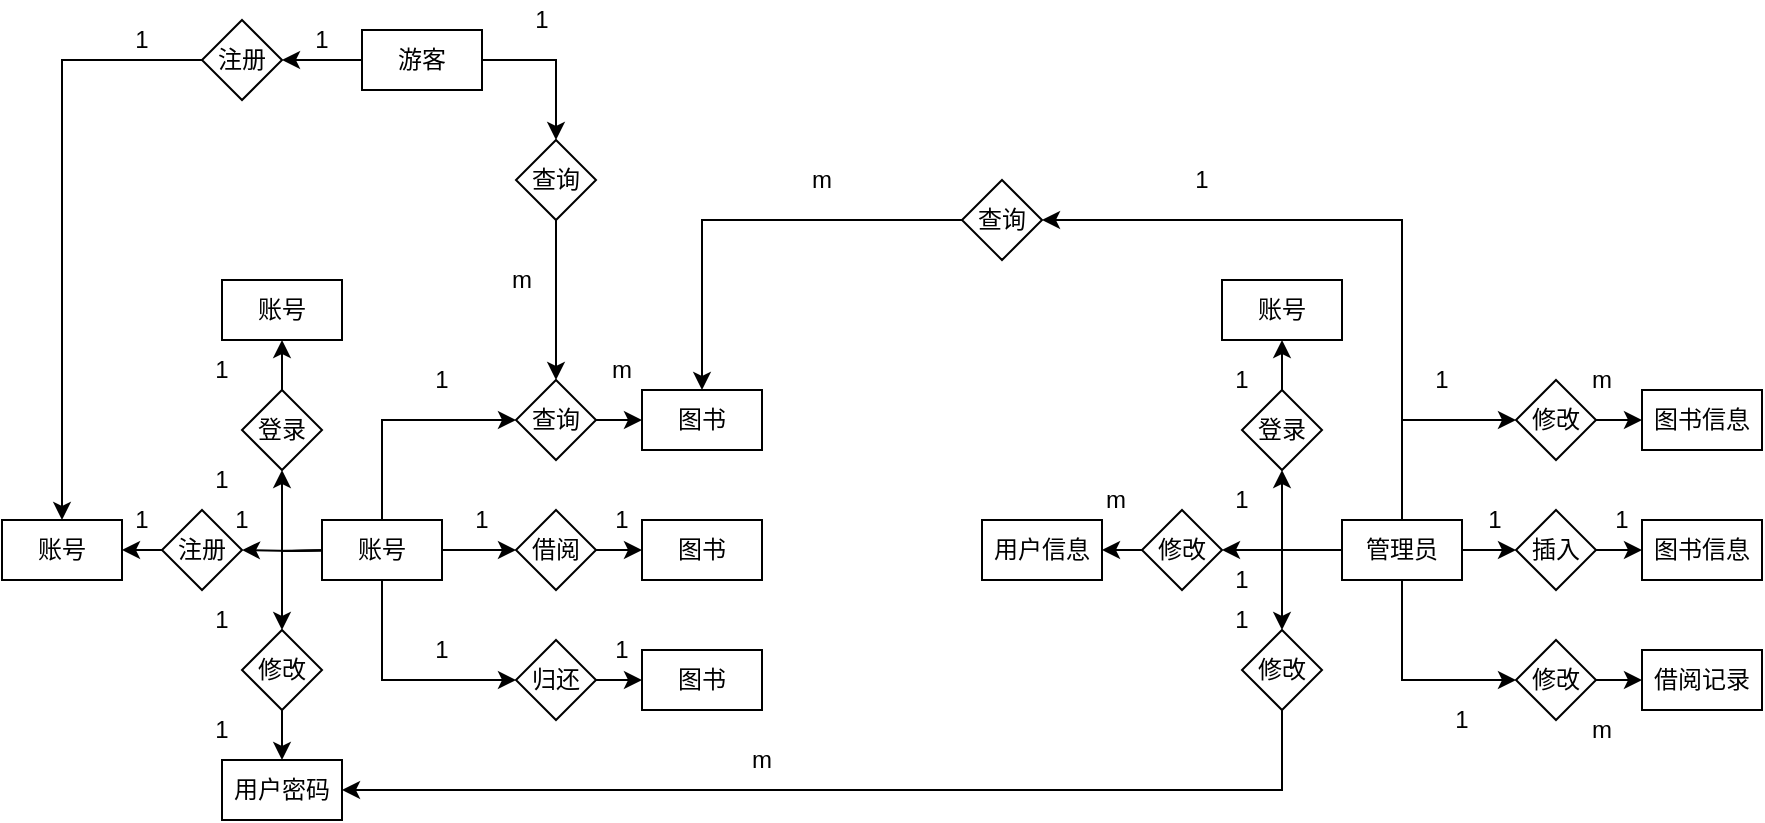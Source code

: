 <mxfile version="12.4.9" type="github"><diagram id="0N1bxl64S3HjaluRlnwy" name="Page-1"><mxGraphModel dx="980" dy="1603" grid="1" gridSize="10" guides="1" tooltips="1" connect="1" arrows="1" fold="1" page="1" pageScale="1" pageWidth="850" pageHeight="1100" math="0" shadow="0"><root><mxCell id="0"/><mxCell id="1" parent="0"/><mxCell id="MYA3_TibbV88ldz-a4rb-6" style="edgeStyle=orthogonalEdgeStyle;rounded=0;orthogonalLoop=1;jettySize=auto;html=1;exitX=1;exitY=0.5;exitDx=0;exitDy=0;entryX=0;entryY=0.5;entryDx=0;entryDy=0;" edge="1" parent="1" source="MYA3_TibbV88ldz-a4rb-59" target="MYA3_TibbV88ldz-a4rb-4"><mxGeometry relative="1" as="geometry"><mxPoint x="280" y="215" as="sourcePoint"/></mxGeometry></mxCell><mxCell id="MYA3_TibbV88ldz-a4rb-20" style="edgeStyle=orthogonalEdgeStyle;rounded=0;orthogonalLoop=1;jettySize=auto;html=1;exitX=0;exitY=0.5;exitDx=0;exitDy=0;entryX=0.5;entryY=1;entryDx=0;entryDy=0;" edge="1" parent="1" target="MYA3_TibbV88ldz-a4rb-19"><mxGeometry relative="1" as="geometry"><mxPoint x="220" y="215" as="sourcePoint"/></mxGeometry></mxCell><mxCell id="MYA3_TibbV88ldz-a4rb-24" style="edgeStyle=orthogonalEdgeStyle;rounded=0;orthogonalLoop=1;jettySize=auto;html=1;exitX=0;exitY=0.5;exitDx=0;exitDy=0;entryX=0.5;entryY=0;entryDx=0;entryDy=0;" edge="1" parent="1" target="MYA3_TibbV88ldz-a4rb-23"><mxGeometry relative="1" as="geometry"><mxPoint x="220" y="215" as="sourcePoint"/></mxGeometry></mxCell><mxCell id="MYA3_TibbV88ldz-a4rb-32" style="edgeStyle=orthogonalEdgeStyle;rounded=0;orthogonalLoop=1;jettySize=auto;html=1;exitX=0;exitY=0.5;exitDx=0;exitDy=0;entryX=1;entryY=0.5;entryDx=0;entryDy=0;" edge="1" parent="1" target="MYA3_TibbV88ldz-a4rb-30"><mxGeometry relative="1" as="geometry"><mxPoint x="220" y="215" as="sourcePoint"/></mxGeometry></mxCell><mxCell id="MYA3_TibbV88ldz-a4rb-3" value="图书" style="rounded=0;whiteSpace=wrap;html=1;" vertex="1" parent="1"><mxGeometry x="370" y="200" width="60" height="30" as="geometry"/></mxCell><mxCell id="MYA3_TibbV88ldz-a4rb-7" style="edgeStyle=orthogonalEdgeStyle;rounded=0;orthogonalLoop=1;jettySize=auto;html=1;exitX=1;exitY=0.5;exitDx=0;exitDy=0;entryX=0;entryY=0.5;entryDx=0;entryDy=0;" edge="1" parent="1" source="MYA3_TibbV88ldz-a4rb-4" target="MYA3_TibbV88ldz-a4rb-3"><mxGeometry relative="1" as="geometry"/></mxCell><mxCell id="MYA3_TibbV88ldz-a4rb-4" value="借阅" style="rhombus;whiteSpace=wrap;html=1;" vertex="1" parent="1"><mxGeometry x="307" y="195" width="40" height="40" as="geometry"/></mxCell><mxCell id="MYA3_TibbV88ldz-a4rb-12" style="edgeStyle=orthogonalEdgeStyle;rounded=0;orthogonalLoop=1;jettySize=auto;html=1;exitX=1;exitY=0.5;exitDx=0;exitDy=0;entryX=0;entryY=0.5;entryDx=0;entryDy=0;" edge="1" parent="1" source="MYA3_TibbV88ldz-a4rb-8" target="MYA3_TibbV88ldz-a4rb-11"><mxGeometry relative="1" as="geometry"/></mxCell><mxCell id="MYA3_TibbV88ldz-a4rb-8" value="归还" style="rhombus;whiteSpace=wrap;html=1;" vertex="1" parent="1"><mxGeometry x="307" y="260" width="40" height="40" as="geometry"/></mxCell><mxCell id="MYA3_TibbV88ldz-a4rb-11" value="图书" style="rounded=0;whiteSpace=wrap;html=1;" vertex="1" parent="1"><mxGeometry x="370" y="265" width="60" height="30" as="geometry"/></mxCell><mxCell id="MYA3_TibbV88ldz-a4rb-17" style="edgeStyle=orthogonalEdgeStyle;rounded=0;orthogonalLoop=1;jettySize=auto;html=1;exitX=1;exitY=0.5;exitDx=0;exitDy=0;" edge="1" parent="1" source="MYA3_TibbV88ldz-a4rb-15" target="MYA3_TibbV88ldz-a4rb-16"><mxGeometry relative="1" as="geometry"/></mxCell><mxCell id="MYA3_TibbV88ldz-a4rb-15" value="查询" style="rhombus;whiteSpace=wrap;html=1;" vertex="1" parent="1"><mxGeometry x="307" y="130" width="40" height="40" as="geometry"/></mxCell><mxCell id="MYA3_TibbV88ldz-a4rb-16" value="图书" style="rounded=0;whiteSpace=wrap;html=1;" vertex="1" parent="1"><mxGeometry x="370" y="135" width="60" height="30" as="geometry"/></mxCell><mxCell id="MYA3_TibbV88ldz-a4rb-22" style="edgeStyle=orthogonalEdgeStyle;rounded=0;orthogonalLoop=1;jettySize=auto;html=1;exitX=0.5;exitY=0;exitDx=0;exitDy=0;entryX=0.5;entryY=1;entryDx=0;entryDy=0;" edge="1" parent="1" source="MYA3_TibbV88ldz-a4rb-19" target="MYA3_TibbV88ldz-a4rb-21"><mxGeometry relative="1" as="geometry"/></mxCell><mxCell id="MYA3_TibbV88ldz-a4rb-19" value="登录" style="rhombus;whiteSpace=wrap;html=1;" vertex="1" parent="1"><mxGeometry x="170" y="135" width="40" height="40" as="geometry"/></mxCell><mxCell id="MYA3_TibbV88ldz-a4rb-21" value="账号" style="rounded=0;whiteSpace=wrap;html=1;" vertex="1" parent="1"><mxGeometry x="160" y="80" width="60" height="30" as="geometry"/></mxCell><mxCell id="MYA3_TibbV88ldz-a4rb-26" style="edgeStyle=orthogonalEdgeStyle;rounded=0;orthogonalLoop=1;jettySize=auto;html=1;exitX=0.5;exitY=1;exitDx=0;exitDy=0;entryX=0.5;entryY=0;entryDx=0;entryDy=0;" edge="1" parent="1" source="MYA3_TibbV88ldz-a4rb-23" target="MYA3_TibbV88ldz-a4rb-25"><mxGeometry relative="1" as="geometry"/></mxCell><mxCell id="MYA3_TibbV88ldz-a4rb-23" value="修改" style="rhombus;whiteSpace=wrap;html=1;" vertex="1" parent="1"><mxGeometry x="170" y="255" width="40" height="40" as="geometry"/></mxCell><mxCell id="MYA3_TibbV88ldz-a4rb-25" value="用户密码" style="rounded=0;whiteSpace=wrap;html=1;" vertex="1" parent="1"><mxGeometry x="160" y="320" width="60" height="30" as="geometry"/></mxCell><mxCell id="MYA3_TibbV88ldz-a4rb-27" value="账号" style="rounded=0;whiteSpace=wrap;html=1;" vertex="1" parent="1"><mxGeometry x="50" y="200" width="60" height="30" as="geometry"/></mxCell><mxCell id="MYA3_TibbV88ldz-a4rb-93" style="edgeStyle=orthogonalEdgeStyle;rounded=0;orthogonalLoop=1;jettySize=auto;html=1;exitX=0.5;exitY=0;exitDx=0;exitDy=0;entryX=0;entryY=0.5;entryDx=0;entryDy=0;" edge="1" parent="1" source="MYA3_TibbV88ldz-a4rb-59" target="MYA3_TibbV88ldz-a4rb-15"><mxGeometry relative="1" as="geometry"/></mxCell><mxCell id="MYA3_TibbV88ldz-a4rb-94" style="edgeStyle=orthogonalEdgeStyle;rounded=0;orthogonalLoop=1;jettySize=auto;html=1;exitX=0.5;exitY=1;exitDx=0;exitDy=0;entryX=0;entryY=0.5;entryDx=0;entryDy=0;" edge="1" parent="1" source="MYA3_TibbV88ldz-a4rb-59" target="MYA3_TibbV88ldz-a4rb-8"><mxGeometry relative="1" as="geometry"/></mxCell><mxCell id="MYA3_TibbV88ldz-a4rb-59" value="账号" style="rounded=0;whiteSpace=wrap;html=1;" vertex="1" parent="1"><mxGeometry x="210" y="200" width="60" height="30" as="geometry"/></mxCell><mxCell id="MYA3_TibbV88ldz-a4rb-33" style="edgeStyle=orthogonalEdgeStyle;rounded=0;orthogonalLoop=1;jettySize=auto;html=1;exitX=0;exitY=0.5;exitDx=0;exitDy=0;entryX=1;entryY=0.5;entryDx=0;entryDy=0;" edge="1" parent="1" source="MYA3_TibbV88ldz-a4rb-30" target="MYA3_TibbV88ldz-a4rb-27"><mxGeometry relative="1" as="geometry"/></mxCell><mxCell id="MYA3_TibbV88ldz-a4rb-30" value="注册" style="rhombus;whiteSpace=wrap;html=1;" vertex="1" parent="1"><mxGeometry x="130" y="195" width="40" height="40" as="geometry"/></mxCell><mxCell id="MYA3_TibbV88ldz-a4rb-34" style="edgeStyle=orthogonalEdgeStyle;rounded=0;orthogonalLoop=1;jettySize=auto;html=1;exitX=1;exitY=0.5;exitDx=0;exitDy=0;entryX=0;entryY=0.5;entryDx=0;entryDy=0;" edge="1" parent="1" source="MYA3_TibbV88ldz-a4rb-40" target="MYA3_TibbV88ldz-a4rb-43"><mxGeometry relative="1" as="geometry"/></mxCell><mxCell id="MYA3_TibbV88ldz-a4rb-35" style="edgeStyle=orthogonalEdgeStyle;rounded=0;orthogonalLoop=1;jettySize=auto;html=1;exitX=0.5;exitY=1;exitDx=0;exitDy=0;entryX=0;entryY=0.5;entryDx=0;entryDy=0;" edge="1" parent="1" source="MYA3_TibbV88ldz-a4rb-40" target="MYA3_TibbV88ldz-a4rb-45"><mxGeometry relative="1" as="geometry"/></mxCell><mxCell id="MYA3_TibbV88ldz-a4rb-36" style="edgeStyle=orthogonalEdgeStyle;rounded=0;orthogonalLoop=1;jettySize=auto;html=1;exitX=0.5;exitY=0;exitDx=0;exitDy=0;entryX=0;entryY=0.5;entryDx=0;entryDy=0;" edge="1" parent="1" source="MYA3_TibbV88ldz-a4rb-40" target="MYA3_TibbV88ldz-a4rb-48"><mxGeometry relative="1" as="geometry"/></mxCell><mxCell id="MYA3_TibbV88ldz-a4rb-37" style="edgeStyle=orthogonalEdgeStyle;rounded=0;orthogonalLoop=1;jettySize=auto;html=1;exitX=0;exitY=0.5;exitDx=0;exitDy=0;entryX=0.5;entryY=1;entryDx=0;entryDy=0;" edge="1" parent="1" source="MYA3_TibbV88ldz-a4rb-40" target="MYA3_TibbV88ldz-a4rb-51"><mxGeometry relative="1" as="geometry"/></mxCell><mxCell id="MYA3_TibbV88ldz-a4rb-38" style="edgeStyle=orthogonalEdgeStyle;rounded=0;orthogonalLoop=1;jettySize=auto;html=1;exitX=0;exitY=0.5;exitDx=0;exitDy=0;entryX=0.5;entryY=0;entryDx=0;entryDy=0;" edge="1" parent="1" source="MYA3_TibbV88ldz-a4rb-40" target="MYA3_TibbV88ldz-a4rb-54"><mxGeometry relative="1" as="geometry"/></mxCell><mxCell id="MYA3_TibbV88ldz-a4rb-148" style="edgeStyle=orthogonalEdgeStyle;rounded=0;orthogonalLoop=1;jettySize=auto;html=1;exitX=0;exitY=0.5;exitDx=0;exitDy=0;entryX=1;entryY=0.5;entryDx=0;entryDy=0;" edge="1" parent="1" source="MYA3_TibbV88ldz-a4rb-40" target="MYA3_TibbV88ldz-a4rb-61"><mxGeometry relative="1" as="geometry"/></mxCell><mxCell id="MYA3_TibbV88ldz-a4rb-156" style="edgeStyle=orthogonalEdgeStyle;rounded=0;orthogonalLoop=1;jettySize=auto;html=1;exitX=0.5;exitY=0;exitDx=0;exitDy=0;entryX=1;entryY=0.5;entryDx=0;entryDy=0;" edge="1" parent="1" source="MYA3_TibbV88ldz-a4rb-40" target="MYA3_TibbV88ldz-a4rb-151"><mxGeometry relative="1" as="geometry"/></mxCell><mxCell id="MYA3_TibbV88ldz-a4rb-40" value="管理员" style="rounded=0;whiteSpace=wrap;html=1;" vertex="1" parent="1"><mxGeometry x="720" y="200" width="60" height="30" as="geometry"/></mxCell><mxCell id="MYA3_TibbV88ldz-a4rb-41" value="图书信息" style="rounded=0;whiteSpace=wrap;html=1;" vertex="1" parent="1"><mxGeometry x="870" y="200" width="60" height="30" as="geometry"/></mxCell><mxCell id="MYA3_TibbV88ldz-a4rb-42" style="edgeStyle=orthogonalEdgeStyle;rounded=0;orthogonalLoop=1;jettySize=auto;html=1;exitX=1;exitY=0.5;exitDx=0;exitDy=0;entryX=0;entryY=0.5;entryDx=0;entryDy=0;" edge="1" parent="1" source="MYA3_TibbV88ldz-a4rb-43" target="MYA3_TibbV88ldz-a4rb-41"><mxGeometry relative="1" as="geometry"/></mxCell><mxCell id="MYA3_TibbV88ldz-a4rb-43" value="插入" style="rhombus;whiteSpace=wrap;html=1;" vertex="1" parent="1"><mxGeometry x="807" y="195" width="40" height="40" as="geometry"/></mxCell><mxCell id="MYA3_TibbV88ldz-a4rb-44" style="edgeStyle=orthogonalEdgeStyle;rounded=0;orthogonalLoop=1;jettySize=auto;html=1;exitX=1;exitY=0.5;exitDx=0;exitDy=0;entryX=0;entryY=0.5;entryDx=0;entryDy=0;" edge="1" parent="1" source="MYA3_TibbV88ldz-a4rb-45" target="MYA3_TibbV88ldz-a4rb-46"><mxGeometry relative="1" as="geometry"/></mxCell><mxCell id="MYA3_TibbV88ldz-a4rb-45" value="修改" style="rhombus;whiteSpace=wrap;html=1;" vertex="1" parent="1"><mxGeometry x="807" y="260" width="40" height="40" as="geometry"/></mxCell><mxCell id="MYA3_TibbV88ldz-a4rb-46" value="借阅记录" style="rounded=0;whiteSpace=wrap;html=1;" vertex="1" parent="1"><mxGeometry x="870" y="265" width="60" height="30" as="geometry"/></mxCell><mxCell id="MYA3_TibbV88ldz-a4rb-47" style="edgeStyle=orthogonalEdgeStyle;rounded=0;orthogonalLoop=1;jettySize=auto;html=1;exitX=1;exitY=0.5;exitDx=0;exitDy=0;" edge="1" parent="1" source="MYA3_TibbV88ldz-a4rb-48" target="MYA3_TibbV88ldz-a4rb-49"><mxGeometry relative="1" as="geometry"/></mxCell><mxCell id="MYA3_TibbV88ldz-a4rb-48" value="修改" style="rhombus;whiteSpace=wrap;html=1;" vertex="1" parent="1"><mxGeometry x="807" y="130" width="40" height="40" as="geometry"/></mxCell><mxCell id="MYA3_TibbV88ldz-a4rb-49" value="图书信息" style="rounded=0;whiteSpace=wrap;html=1;" vertex="1" parent="1"><mxGeometry x="870" y="135" width="60" height="30" as="geometry"/></mxCell><mxCell id="MYA3_TibbV88ldz-a4rb-50" style="edgeStyle=orthogonalEdgeStyle;rounded=0;orthogonalLoop=1;jettySize=auto;html=1;exitX=0.5;exitY=0;exitDx=0;exitDy=0;entryX=0.5;entryY=1;entryDx=0;entryDy=0;" edge="1" parent="1" source="MYA3_TibbV88ldz-a4rb-51" target="MYA3_TibbV88ldz-a4rb-52"><mxGeometry relative="1" as="geometry"/></mxCell><mxCell id="MYA3_TibbV88ldz-a4rb-51" value="登录" style="rhombus;whiteSpace=wrap;html=1;" vertex="1" parent="1"><mxGeometry x="670" y="135" width="40" height="40" as="geometry"/></mxCell><mxCell id="MYA3_TibbV88ldz-a4rb-52" value="账号" style="rounded=0;whiteSpace=wrap;html=1;" vertex="1" parent="1"><mxGeometry x="660" y="80" width="60" height="30" as="geometry"/></mxCell><mxCell id="MYA3_TibbV88ldz-a4rb-159" style="edgeStyle=orthogonalEdgeStyle;rounded=0;orthogonalLoop=1;jettySize=auto;html=1;exitX=0.5;exitY=1;exitDx=0;exitDy=0;entryX=1;entryY=0.5;entryDx=0;entryDy=0;" edge="1" parent="1" source="MYA3_TibbV88ldz-a4rb-54" target="MYA3_TibbV88ldz-a4rb-25"><mxGeometry relative="1" as="geometry"/></mxCell><mxCell id="MYA3_TibbV88ldz-a4rb-54" value="修改" style="rhombus;whiteSpace=wrap;html=1;" vertex="1" parent="1"><mxGeometry x="670" y="255" width="40" height="40" as="geometry"/></mxCell><mxCell id="MYA3_TibbV88ldz-a4rb-64" style="edgeStyle=orthogonalEdgeStyle;rounded=0;orthogonalLoop=1;jettySize=auto;html=1;exitX=0;exitY=0.5;exitDx=0;exitDy=0;entryX=1;entryY=0.5;entryDx=0;entryDy=0;" edge="1" parent="1" source="MYA3_TibbV88ldz-a4rb-61" target="MYA3_TibbV88ldz-a4rb-62"><mxGeometry relative="1" as="geometry"/></mxCell><mxCell id="MYA3_TibbV88ldz-a4rb-61" value="修改" style="rhombus;whiteSpace=wrap;html=1;" vertex="1" parent="1"><mxGeometry x="620" y="195" width="40" height="40" as="geometry"/></mxCell><mxCell id="MYA3_TibbV88ldz-a4rb-62" value="用户信息" style="rounded=0;whiteSpace=wrap;html=1;" vertex="1" parent="1"><mxGeometry x="540" y="200" width="60" height="30" as="geometry"/></mxCell><mxCell id="MYA3_TibbV88ldz-a4rb-96" style="edgeStyle=orthogonalEdgeStyle;rounded=0;orthogonalLoop=1;jettySize=auto;html=1;exitX=0;exitY=0.5;exitDx=0;exitDy=0;entryX=1;entryY=0.5;entryDx=0;entryDy=0;" edge="1" parent="1" source="MYA3_TibbV88ldz-a4rb-89" target="MYA3_TibbV88ldz-a4rb-91"><mxGeometry relative="1" as="geometry"/></mxCell><mxCell id="MYA3_TibbV88ldz-a4rb-171" style="edgeStyle=orthogonalEdgeStyle;rounded=0;orthogonalLoop=1;jettySize=auto;html=1;exitX=1;exitY=0.5;exitDx=0;exitDy=0;entryX=0.5;entryY=0;entryDx=0;entryDy=0;" edge="1" parent="1" source="MYA3_TibbV88ldz-a4rb-89" target="MYA3_TibbV88ldz-a4rb-166"><mxGeometry relative="1" as="geometry"/></mxCell><mxCell id="MYA3_TibbV88ldz-a4rb-89" value="游客" style="rounded=0;whiteSpace=wrap;html=1;" vertex="1" parent="1"><mxGeometry x="230" y="-45" width="60" height="30" as="geometry"/></mxCell><mxCell id="MYA3_TibbV88ldz-a4rb-165" style="edgeStyle=orthogonalEdgeStyle;rounded=0;orthogonalLoop=1;jettySize=auto;html=1;exitX=0;exitY=0.5;exitDx=0;exitDy=0;entryX=0.5;entryY=0;entryDx=0;entryDy=0;" edge="1" parent="1" source="MYA3_TibbV88ldz-a4rb-91" target="MYA3_TibbV88ldz-a4rb-27"><mxGeometry relative="1" as="geometry"/></mxCell><mxCell id="MYA3_TibbV88ldz-a4rb-91" value="注册" style="rhombus;whiteSpace=wrap;html=1;" vertex="1" parent="1"><mxGeometry x="150" y="-50" width="40" height="40" as="geometry"/></mxCell><mxCell id="MYA3_TibbV88ldz-a4rb-101" value="1" style="text;html=1;strokeColor=none;fillColor=none;align=center;verticalAlign=middle;whiteSpace=wrap;rounded=0;" vertex="1" parent="1"><mxGeometry x="100" y="190" width="40" height="20" as="geometry"/></mxCell><mxCell id="MYA3_TibbV88ldz-a4rb-104" value="1" style="text;html=1;strokeColor=none;fillColor=none;align=center;verticalAlign=middle;whiteSpace=wrap;rounded=0;" vertex="1" parent="1"><mxGeometry x="270" y="190" width="40" height="20" as="geometry"/></mxCell><mxCell id="MYA3_TibbV88ldz-a4rb-105" value="1" style="text;html=1;strokeColor=none;fillColor=none;align=center;verticalAlign=middle;whiteSpace=wrap;rounded=0;" vertex="1" parent="1"><mxGeometry x="340" y="190" width="40" height="20" as="geometry"/></mxCell><mxCell id="MYA3_TibbV88ldz-a4rb-106" value="1" style="text;html=1;strokeColor=none;fillColor=none;align=center;verticalAlign=middle;whiteSpace=wrap;rounded=0;" vertex="1" parent="1"><mxGeometry x="250" y="255" width="40" height="20" as="geometry"/></mxCell><mxCell id="MYA3_TibbV88ldz-a4rb-107" value="1" style="text;html=1;strokeColor=none;fillColor=none;align=center;verticalAlign=middle;whiteSpace=wrap;rounded=0;" vertex="1" parent="1"><mxGeometry x="340" y="255" width="40" height="20" as="geometry"/></mxCell><mxCell id="MYA3_TibbV88ldz-a4rb-108" value="1" style="text;html=1;strokeColor=none;fillColor=none;align=center;verticalAlign=middle;whiteSpace=wrap;rounded=0;" vertex="1" parent="1"><mxGeometry x="250" y="120" width="40" height="20" as="geometry"/></mxCell><mxCell id="MYA3_TibbV88ldz-a4rb-109" value="m" style="text;html=1;strokeColor=none;fillColor=none;align=center;verticalAlign=middle;whiteSpace=wrap;rounded=0;" vertex="1" parent="1"><mxGeometry x="340" y="115" width="40" height="20" as="geometry"/></mxCell><mxCell id="MYA3_TibbV88ldz-a4rb-113" value="1" style="text;html=1;strokeColor=none;fillColor=none;align=center;verticalAlign=middle;whiteSpace=wrap;rounded=0;" vertex="1" parent="1"><mxGeometry x="140" y="170" width="40" height="20" as="geometry"/></mxCell><mxCell id="MYA3_TibbV88ldz-a4rb-114" value="1" style="text;html=1;strokeColor=none;fillColor=none;align=center;verticalAlign=middle;whiteSpace=wrap;rounded=0;" vertex="1" parent="1"><mxGeometry x="140" y="115" width="40" height="20" as="geometry"/></mxCell><mxCell id="MYA3_TibbV88ldz-a4rb-115" value="1" style="text;html=1;strokeColor=none;fillColor=none;align=center;verticalAlign=middle;whiteSpace=wrap;rounded=0;" vertex="1" parent="1"><mxGeometry x="140" y="240" width="40" height="20" as="geometry"/></mxCell><mxCell id="MYA3_TibbV88ldz-a4rb-116" value="1" style="text;html=1;strokeColor=none;fillColor=none;align=center;verticalAlign=middle;whiteSpace=wrap;rounded=0;" vertex="1" parent="1"><mxGeometry x="140" y="295" width="40" height="20" as="geometry"/></mxCell><mxCell id="MYA3_TibbV88ldz-a4rb-117" value="1" style="text;html=1;strokeColor=none;fillColor=none;align=center;verticalAlign=middle;whiteSpace=wrap;rounded=0;" vertex="1" parent="1"><mxGeometry x="150" y="190" width="40" height="20" as="geometry"/></mxCell><mxCell id="MYA3_TibbV88ldz-a4rb-118" value="1" style="text;html=1;strokeColor=none;fillColor=none;align=center;verticalAlign=middle;whiteSpace=wrap;rounded=0;" vertex="1" parent="1"><mxGeometry x="750" y="120" width="40" height="20" as="geometry"/></mxCell><mxCell id="MYA3_TibbV88ldz-a4rb-120" value="m" style="text;html=1;strokeColor=none;fillColor=none;align=center;verticalAlign=middle;whiteSpace=wrap;rounded=0;" vertex="1" parent="1"><mxGeometry x="830" y="120" width="40" height="20" as="geometry"/></mxCell><mxCell id="MYA3_TibbV88ldz-a4rb-121" value="1" style="text;html=1;strokeColor=none;fillColor=none;align=center;verticalAlign=middle;whiteSpace=wrap;rounded=0;" vertex="1" parent="1"><mxGeometry x="780" y="190" width="33" height="20" as="geometry"/></mxCell><mxCell id="MYA3_TibbV88ldz-a4rb-122" value="1" style="text;html=1;strokeColor=none;fillColor=none;align=center;verticalAlign=middle;whiteSpace=wrap;rounded=0;" vertex="1" parent="1"><mxGeometry x="840" y="190" width="40" height="20" as="geometry"/></mxCell><mxCell id="MYA3_TibbV88ldz-a4rb-123" value="1" style="text;html=1;strokeColor=none;fillColor=none;align=center;verticalAlign=middle;whiteSpace=wrap;rounded=0;" vertex="1" parent="1"><mxGeometry x="760" y="290" width="40" height="20" as="geometry"/></mxCell><mxCell id="MYA3_TibbV88ldz-a4rb-124" value="m" style="text;html=1;strokeColor=none;fillColor=none;align=center;verticalAlign=middle;whiteSpace=wrap;rounded=0;" vertex="1" parent="1"><mxGeometry x="830" y="295" width="40" height="20" as="geometry"/></mxCell><mxCell id="MYA3_TibbV88ldz-a4rb-125" value="1" style="text;html=1;strokeColor=none;fillColor=none;align=center;verticalAlign=middle;whiteSpace=wrap;rounded=0;" vertex="1" parent="1"><mxGeometry x="650" y="240" width="40" height="20" as="geometry"/></mxCell><mxCell id="MYA3_TibbV88ldz-a4rb-127" value="1" style="text;html=1;strokeColor=none;fillColor=none;align=center;verticalAlign=middle;whiteSpace=wrap;rounded=0;" vertex="1" parent="1"><mxGeometry x="650" y="180" width="40" height="20" as="geometry"/></mxCell><mxCell id="MYA3_TibbV88ldz-a4rb-128" value="1" style="text;html=1;strokeColor=none;fillColor=none;align=center;verticalAlign=middle;whiteSpace=wrap;rounded=0;" vertex="1" parent="1"><mxGeometry x="650" y="120" width="40" height="20" as="geometry"/></mxCell><mxCell id="MYA3_TibbV88ldz-a4rb-129" value="m" style="text;html=1;strokeColor=none;fillColor=none;align=center;verticalAlign=middle;whiteSpace=wrap;rounded=0;" vertex="1" parent="1"><mxGeometry x="587" y="180" width="40" height="20" as="geometry"/></mxCell><mxCell id="MYA3_TibbV88ldz-a4rb-130" value="1" style="text;html=1;strokeColor=none;fillColor=none;align=center;verticalAlign=middle;whiteSpace=wrap;rounded=0;" vertex="1" parent="1"><mxGeometry x="650" y="220" width="40" height="20" as="geometry"/></mxCell><mxCell id="MYA3_TibbV88ldz-a4rb-131" value="1" style="text;html=1;strokeColor=none;fillColor=none;align=center;verticalAlign=middle;whiteSpace=wrap;rounded=0;" vertex="1" parent="1"><mxGeometry x="190" y="-50" width="40" height="20" as="geometry"/></mxCell><mxCell id="MYA3_TibbV88ldz-a4rb-132" value="1" style="text;html=1;strokeColor=none;fillColor=none;align=center;verticalAlign=middle;whiteSpace=wrap;rounded=0;" vertex="1" parent="1"><mxGeometry x="100" y="-50" width="40" height="20" as="geometry"/></mxCell><mxCell id="MYA3_TibbV88ldz-a4rb-133" value="1" style="text;html=1;strokeColor=none;fillColor=none;align=center;verticalAlign=middle;whiteSpace=wrap;rounded=0;" vertex="1" parent="1"><mxGeometry x="300" y="-60" width="40" height="20" as="geometry"/></mxCell><mxCell id="MYA3_TibbV88ldz-a4rb-134" value="m" style="text;html=1;strokeColor=none;fillColor=none;align=center;verticalAlign=middle;whiteSpace=wrap;rounded=0;" vertex="1" parent="1"><mxGeometry x="290" y="70" width="40" height="20" as="geometry"/></mxCell><mxCell id="MYA3_TibbV88ldz-a4rb-154" style="edgeStyle=orthogonalEdgeStyle;rounded=0;orthogonalLoop=1;jettySize=auto;html=1;exitX=0;exitY=0.5;exitDx=0;exitDy=0;" edge="1" parent="1" source="MYA3_TibbV88ldz-a4rb-151" target="MYA3_TibbV88ldz-a4rb-16"><mxGeometry relative="1" as="geometry"/></mxCell><mxCell id="MYA3_TibbV88ldz-a4rb-151" value="查询" style="rhombus;whiteSpace=wrap;html=1;" vertex="1" parent="1"><mxGeometry x="530" y="30" width="40" height="40" as="geometry"/></mxCell><mxCell id="MYA3_TibbV88ldz-a4rb-157" value="1" style="text;html=1;strokeColor=none;fillColor=none;align=center;verticalAlign=middle;whiteSpace=wrap;rounded=0;" vertex="1" parent="1"><mxGeometry x="630" y="20" width="40" height="20" as="geometry"/></mxCell><mxCell id="MYA3_TibbV88ldz-a4rb-158" value="m" style="text;html=1;strokeColor=none;fillColor=none;align=center;verticalAlign=middle;whiteSpace=wrap;rounded=0;" vertex="1" parent="1"><mxGeometry x="440" y="20" width="40" height="20" as="geometry"/></mxCell><mxCell id="MYA3_TibbV88ldz-a4rb-160" value="m" style="text;html=1;strokeColor=none;fillColor=none;align=center;verticalAlign=middle;whiteSpace=wrap;rounded=0;" vertex="1" parent="1"><mxGeometry x="410" y="310" width="40" height="20" as="geometry"/></mxCell><mxCell id="MYA3_TibbV88ldz-a4rb-172" style="edgeStyle=orthogonalEdgeStyle;rounded=0;orthogonalLoop=1;jettySize=auto;html=1;exitX=0.5;exitY=1;exitDx=0;exitDy=0;" edge="1" parent="1" source="MYA3_TibbV88ldz-a4rb-166" target="MYA3_TibbV88ldz-a4rb-15"><mxGeometry relative="1" as="geometry"/></mxCell><mxCell id="MYA3_TibbV88ldz-a4rb-166" value="查询" style="rhombus;whiteSpace=wrap;html=1;" vertex="1" parent="1"><mxGeometry x="307" y="10" width="40" height="40" as="geometry"/></mxCell></root></mxGraphModel></diagram></mxfile>